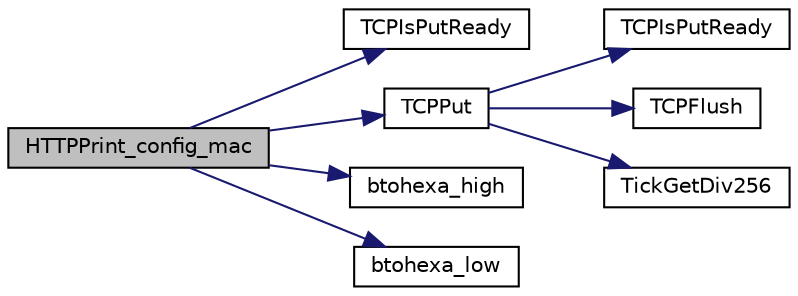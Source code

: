 digraph "HTTPPrint_config_mac"
{
  edge [fontname="Helvetica",fontsize="10",labelfontname="Helvetica",labelfontsize="10"];
  node [fontname="Helvetica",fontsize="10",shape=record];
  rankdir="LR";
  Node1 [label="HTTPPrint_config_mac",height=0.2,width=0.4,color="black", fillcolor="grey75", style="filled", fontcolor="black"];
  Node1 -> Node2 [color="midnightblue",fontsize="10",style="solid",fontname="Helvetica"];
  Node2 [label="TCPIsPutReady",height=0.2,width=0.4,color="black", fillcolor="white", style="filled",URL="$_t_c_p_8h.html#a10e1123d9bd8d1d94a6b9e10c2e8176c"];
  Node1 -> Node3 [color="midnightblue",fontsize="10",style="solid",fontname="Helvetica"];
  Node3 [label="TCPPut",height=0.2,width=0.4,color="black", fillcolor="white", style="filled",URL="$_t_c_p_8h.html#a154886bc2d25d87f4ea5446ffd54d858"];
  Node3 -> Node4 [color="midnightblue",fontsize="10",style="solid",fontname="Helvetica"];
  Node4 [label="TCPIsPutReady",height=0.2,width=0.4,color="black", fillcolor="white", style="filled",URL="$_t_c_p_8c.html#a10e1123d9bd8d1d94a6b9e10c2e8176c"];
  Node3 -> Node5 [color="midnightblue",fontsize="10",style="solid",fontname="Helvetica"];
  Node5 [label="TCPFlush",height=0.2,width=0.4,color="black", fillcolor="white", style="filled",URL="$_t_c_p_8c.html#a01c3ec541c50e1d0422f8b6e26e8a25b"];
  Node3 -> Node6 [color="midnightblue",fontsize="10",style="solid",fontname="Helvetica"];
  Node6 [label="TickGetDiv256",height=0.2,width=0.4,color="black", fillcolor="white", style="filled",URL="$_tick_8h.html#a8f71f847e48f802c831fb86c7fb8326a"];
  Node1 -> Node7 [color="midnightblue",fontsize="10",style="solid",fontname="Helvetica"];
  Node7 [label="btohexa_high",height=0.2,width=0.4,color="black", fillcolor="white", style="filled",URL="$_helpers_8h.html#aa129c53253a620e130b6c1a9db2968a9"];
  Node1 -> Node8 [color="midnightblue",fontsize="10",style="solid",fontname="Helvetica"];
  Node8 [label="btohexa_low",height=0.2,width=0.4,color="black", fillcolor="white", style="filled",URL="$_helpers_8h.html#a40aa9c3fb0cea01f45f62caf72c6101b"];
}
